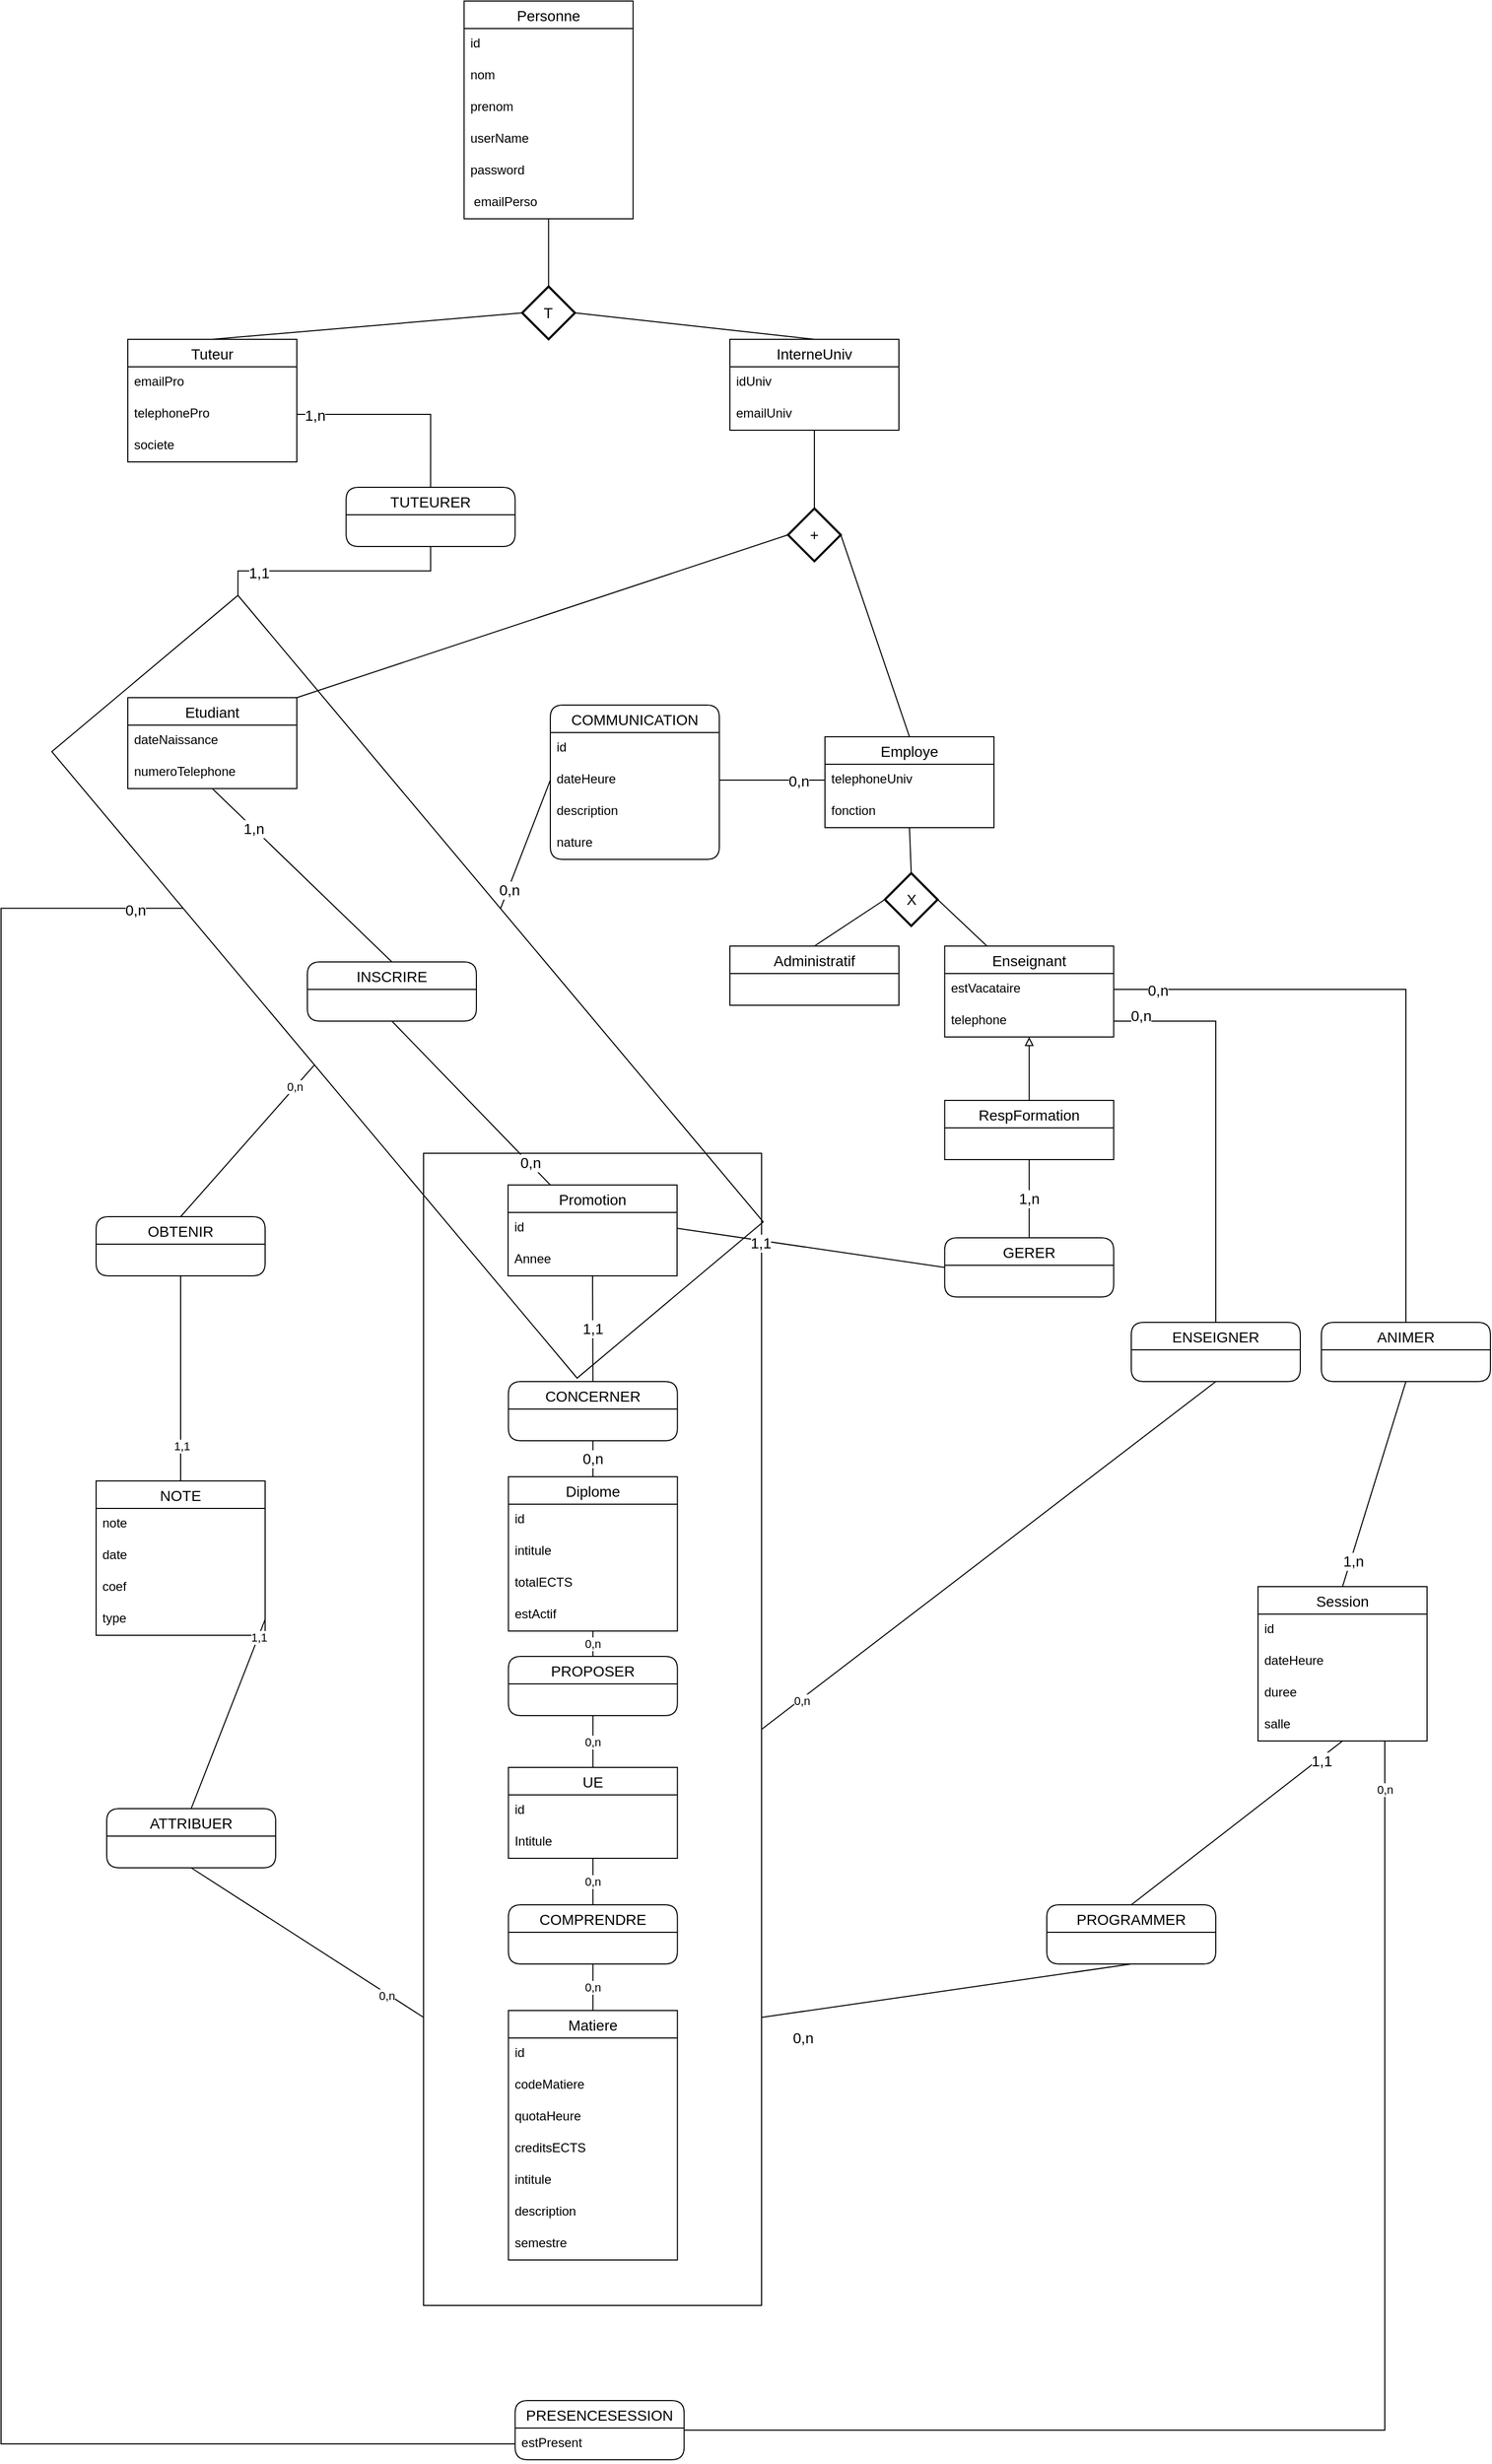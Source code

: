 <mxfile version="14.1.8" type="device"><diagram id="rpFKfoeSvzgaJjMg5E3Y" name="Page-1"><mxGraphModel dx="1463" dy="2015" grid="1" gridSize="10" guides="1" tooltips="1" connect="1" arrows="1" fold="1" page="1" pageScale="1" pageWidth="827" pageHeight="1169" math="0" shadow="0"><root><mxCell id="0"/><mxCell id="1" parent="0"/><mxCell id="FFL7MFZienqglVboOI_r-2" style="rounded=0;orthogonalLoop=1;jettySize=auto;html=1;exitX=0;exitY=0.75;exitDx=0;exitDy=0;entryX=0.5;entryY=1;entryDx=0;entryDy=0;endArrow=none;endFill=0;" parent="1" source="j563xRHMM8mKRZZIL-Bn-172" target="FFL7MFZienqglVboOI_r-1" edge="1"><mxGeometry relative="1" as="geometry"><mxPoint x="340" y="1718" as="targetPoint"/></mxGeometry></mxCell><mxCell id="FFL7MFZienqglVboOI_r-5" value="0,n" style="edgeLabel;html=1;align=center;verticalAlign=middle;resizable=0;points=[];" parent="FFL7MFZienqglVboOI_r-2" vertex="1" connectable="0"><mxGeometry x="-0.685" y="2" relative="1" as="geometry"><mxPoint as="offset"/></mxGeometry></mxCell><mxCell id="j563xRHMM8mKRZZIL-Bn-172" value="" style="rounded=0;whiteSpace=wrap;html=1;startSize=26;fontSize=14;fillColor=none;" parent="1" vertex="1"><mxGeometry x="440" y="900" width="320" height="1090" as="geometry"/></mxCell><mxCell id="j563xRHMM8mKRZZIL-Bn-251" value="" style="rounded=0;whiteSpace=wrap;html=1;startSize=26;fontSize=14;rotation=50;fillColor=none;" parent="1" vertex="1"><mxGeometry x="37.98" y="627.5" width="773.66" height="230" as="geometry"/></mxCell><mxCell id="j563xRHMM8mKRZZIL-Bn-14" value="0,n" style="edgeStyle=orthogonalEdgeStyle;rounded=0;orthogonalLoop=1;jettySize=auto;html=1;endArrow=none;endFill=0;" parent="1" source="j563xRHMM8mKRZZIL-Bn-1" target="j563xRHMM8mKRZZIL-Bn-10" edge="1"><mxGeometry relative="1" as="geometry"/></mxCell><mxCell id="j563xRHMM8mKRZZIL-Bn-1" value="Matiere" style="swimlane;fontStyle=0;childLayout=stackLayout;horizontal=1;startSize=26;horizontalStack=0;resizeParent=1;resizeParentMax=0;resizeLast=0;collapsible=1;marginBottom=0;align=center;fontSize=14;" parent="1" vertex="1"><mxGeometry x="520.32" y="1711" width="160" height="236" as="geometry"/></mxCell><mxCell id="j563xRHMM8mKRZZIL-Bn-2" value="id" style="text;strokeColor=none;fillColor=none;spacingLeft=4;spacingRight=4;overflow=hidden;rotatable=0;points=[[0,0.5],[1,0.5]];portConstraint=eastwest;fontSize=12;" parent="j563xRHMM8mKRZZIL-Bn-1" vertex="1"><mxGeometry y="26" width="160" height="30" as="geometry"/></mxCell><mxCell id="j563xRHMM8mKRZZIL-Bn-34" value="codeMatiere" style="text;strokeColor=none;fillColor=none;spacingLeft=4;spacingRight=4;overflow=hidden;rotatable=0;points=[[0,0.5],[1,0.5]];portConstraint=eastwest;fontSize=12;" parent="j563xRHMM8mKRZZIL-Bn-1" vertex="1"><mxGeometry y="56" width="160" height="30" as="geometry"/></mxCell><mxCell id="j563xRHMM8mKRZZIL-Bn-35" value="quotaHeure" style="text;strokeColor=none;fillColor=none;spacingLeft=4;spacingRight=4;overflow=hidden;rotatable=0;points=[[0,0.5],[1,0.5]];portConstraint=eastwest;fontSize=12;" parent="j563xRHMM8mKRZZIL-Bn-1" vertex="1"><mxGeometry y="86" width="160" height="30" as="geometry"/></mxCell><mxCell id="j563xRHMM8mKRZZIL-Bn-36" value="creditsECTS" style="text;strokeColor=none;fillColor=none;spacingLeft=4;spacingRight=4;overflow=hidden;rotatable=0;points=[[0,0.5],[1,0.5]];portConstraint=eastwest;fontSize=12;" parent="j563xRHMM8mKRZZIL-Bn-1" vertex="1"><mxGeometry y="116" width="160" height="30" as="geometry"/></mxCell><mxCell id="j563xRHMM8mKRZZIL-Bn-37" value="intitule" style="text;strokeColor=none;fillColor=none;spacingLeft=4;spacingRight=4;overflow=hidden;rotatable=0;points=[[0,0.5],[1,0.5]];portConstraint=eastwest;fontSize=12;" parent="j563xRHMM8mKRZZIL-Bn-1" vertex="1"><mxGeometry y="146" width="160" height="30" as="geometry"/></mxCell><mxCell id="j563xRHMM8mKRZZIL-Bn-38" value="description" style="text;strokeColor=none;fillColor=none;spacingLeft=4;spacingRight=4;overflow=hidden;rotatable=0;points=[[0,0.5],[1,0.5]];portConstraint=eastwest;fontSize=12;" parent="j563xRHMM8mKRZZIL-Bn-1" vertex="1"><mxGeometry y="176" width="160" height="30" as="geometry"/></mxCell><mxCell id="j563xRHMM8mKRZZIL-Bn-106" value="semestre" style="text;strokeColor=none;fillColor=none;spacingLeft=4;spacingRight=4;overflow=hidden;rotatable=0;points=[[0,0.5],[1,0.5]];portConstraint=eastwest;fontSize=12;" parent="j563xRHMM8mKRZZIL-Bn-1" vertex="1"><mxGeometry y="206" width="160" height="30" as="geometry"/></mxCell><mxCell id="j563xRHMM8mKRZZIL-Bn-31" value="0,n" style="edgeStyle=orthogonalEdgeStyle;rounded=0;orthogonalLoop=1;jettySize=auto;html=1;exitX=0.5;exitY=0;exitDx=0;exitDy=0;entryX=0.5;entryY=1;entryDx=0;entryDy=0;endArrow=none;endFill=0;" parent="1" source="j563xRHMM8mKRZZIL-Bn-10" target="j563xRHMM8mKRZZIL-Bn-26" edge="1"><mxGeometry relative="1" as="geometry"/></mxCell><mxCell id="j563xRHMM8mKRZZIL-Bn-10" value="COMPRENDRE" style="swimlane;fontStyle=0;childLayout=stackLayout;horizontal=1;startSize=26;horizontalStack=0;resizeParent=1;resizeParentMax=0;resizeLast=0;collapsible=1;marginBottom=0;align=center;fontSize=14;rounded=1;" parent="1" vertex="1"><mxGeometry x="520.32" y="1611" width="160" height="56" as="geometry"/></mxCell><mxCell id="j563xRHMM8mKRZZIL-Bn-138" value="0,n" style="edgeStyle=none;rounded=0;orthogonalLoop=1;jettySize=auto;html=1;exitX=0.5;exitY=0;exitDx=0;exitDy=0;entryX=0.5;entryY=1;entryDx=0;entryDy=0;startSize=26;endArrow=none;endFill=0;fontSize=14;" parent="1" source="j563xRHMM8mKRZZIL-Bn-18" target="j563xRHMM8mKRZZIL-Bn-115" edge="1"><mxGeometry relative="1" as="geometry"/></mxCell><mxCell id="j563xRHMM8mKRZZIL-Bn-18" value="Diplome" style="swimlane;fontStyle=0;childLayout=stackLayout;horizontal=1;startSize=26;horizontalStack=0;resizeParent=1;resizeParentMax=0;resizeLast=0;collapsible=1;marginBottom=0;align=center;fontSize=14;" parent="1" vertex="1"><mxGeometry x="520.32" y="1206" width="160" height="146" as="geometry"/></mxCell><mxCell id="j563xRHMM8mKRZZIL-Bn-19" value="id" style="text;strokeColor=none;fillColor=none;spacingLeft=4;spacingRight=4;overflow=hidden;rotatable=0;points=[[0,0.5],[1,0.5]];portConstraint=eastwest;fontSize=12;" parent="j563xRHMM8mKRZZIL-Bn-18" vertex="1"><mxGeometry y="26" width="160" height="30" as="geometry"/></mxCell><mxCell id="j563xRHMM8mKRZZIL-Bn-40" value="intitule" style="text;strokeColor=none;fillColor=none;spacingLeft=4;spacingRight=4;overflow=hidden;rotatable=0;points=[[0,0.5],[1,0.5]];portConstraint=eastwest;fontSize=12;" parent="j563xRHMM8mKRZZIL-Bn-18" vertex="1"><mxGeometry y="56" width="160" height="30" as="geometry"/></mxCell><mxCell id="j563xRHMM8mKRZZIL-Bn-112" value="totalECTS" style="text;strokeColor=none;fillColor=none;spacingLeft=4;spacingRight=4;overflow=hidden;rotatable=0;points=[[0,0.5],[1,0.5]];portConstraint=eastwest;fontSize=12;" parent="j563xRHMM8mKRZZIL-Bn-18" vertex="1"><mxGeometry y="86" width="160" height="30" as="geometry"/></mxCell><mxCell id="hlmZRe7ERdt_33pC8Czv-1" value="estActif" style="text;strokeColor=none;fillColor=none;spacingLeft=4;spacingRight=4;overflow=hidden;rotatable=0;points=[[0,0.5],[1,0.5]];portConstraint=eastwest;fontSize=12;" parent="j563xRHMM8mKRZZIL-Bn-18" vertex="1"><mxGeometry y="116" width="160" height="30" as="geometry"/></mxCell><mxCell id="j563xRHMM8mKRZZIL-Bn-29" value="0,n" style="edgeStyle=orthogonalEdgeStyle;rounded=0;orthogonalLoop=1;jettySize=auto;html=1;exitX=0.5;exitY=0;exitDx=0;exitDy=0;entryX=0.5;entryY=1;entryDx=0;entryDy=0;endArrow=none;endFill=0;" parent="1" source="j563xRHMM8mKRZZIL-Bn-25" target="j563xRHMM8mKRZZIL-Bn-18" edge="1"><mxGeometry relative="1" as="geometry"/></mxCell><mxCell id="j563xRHMM8mKRZZIL-Bn-25" value="PROPOSER" style="swimlane;fontStyle=0;childLayout=stackLayout;horizontal=1;startSize=26;horizontalStack=0;resizeParent=1;resizeParentMax=0;resizeLast=0;collapsible=1;marginBottom=0;align=center;fontSize=14;rounded=1;" parent="1" vertex="1"><mxGeometry x="520.32" y="1376" width="160" height="56" as="geometry"/></mxCell><mxCell id="j563xRHMM8mKRZZIL-Bn-28" value="0,n" style="edgeStyle=orthogonalEdgeStyle;rounded=0;orthogonalLoop=1;jettySize=auto;html=1;exitX=0.5;exitY=0;exitDx=0;exitDy=0;entryX=0.5;entryY=1;entryDx=0;entryDy=0;endArrow=none;endFill=0;" parent="1" source="j563xRHMM8mKRZZIL-Bn-26" target="j563xRHMM8mKRZZIL-Bn-25" edge="1"><mxGeometry relative="1" as="geometry"/></mxCell><mxCell id="j563xRHMM8mKRZZIL-Bn-26" value="UE" style="swimlane;fontStyle=0;childLayout=stackLayout;horizontal=1;startSize=26;horizontalStack=0;resizeParent=1;resizeParentMax=0;resizeLast=0;collapsible=1;marginBottom=0;align=center;fontSize=14;" parent="1" vertex="1"><mxGeometry x="520.32" y="1481" width="160" height="86" as="geometry"/></mxCell><mxCell id="j563xRHMM8mKRZZIL-Bn-27" value="id" style="text;strokeColor=none;fillColor=none;spacingLeft=4;spacingRight=4;overflow=hidden;rotatable=0;points=[[0,0.5],[1,0.5]];portConstraint=eastwest;fontSize=12;" parent="j563xRHMM8mKRZZIL-Bn-26" vertex="1"><mxGeometry y="26" width="160" height="30" as="geometry"/></mxCell><mxCell id="j563xRHMM8mKRZZIL-Bn-39" value="Intitule" style="text;strokeColor=none;fillColor=none;spacingLeft=4;spacingRight=4;overflow=hidden;rotatable=0;points=[[0,0.5],[1,0.5]];portConstraint=eastwest;fontSize=12;" parent="j563xRHMM8mKRZZIL-Bn-26" vertex="1"><mxGeometry y="56" width="160" height="30" as="geometry"/></mxCell><mxCell id="j563xRHMM8mKRZZIL-Bn-57" value="InterneUniv" style="swimlane;fontStyle=0;childLayout=stackLayout;horizontal=1;startSize=26;horizontalStack=0;resizeParent=1;resizeParentMax=0;resizeLast=0;collapsible=1;marginBottom=0;align=center;fontSize=14;" parent="1" vertex="1"><mxGeometry x="730.01" y="130" width="160" height="86" as="geometry"/></mxCell><mxCell id="j563xRHMM8mKRZZIL-Bn-58" value="idUniv" style="text;strokeColor=none;fillColor=none;spacingLeft=4;spacingRight=4;overflow=hidden;rotatable=0;points=[[0,0.5],[1,0.5]];portConstraint=eastwest;fontSize=12;" parent="j563xRHMM8mKRZZIL-Bn-57" vertex="1"><mxGeometry y="26" width="160" height="30" as="geometry"/></mxCell><mxCell id="j563xRHMM8mKRZZIL-Bn-59" value="emailUniv" style="text;strokeColor=none;fillColor=none;spacingLeft=4;spacingRight=4;overflow=hidden;rotatable=0;points=[[0,0.5],[1,0.5]];portConstraint=eastwest;fontSize=12;" parent="j563xRHMM8mKRZZIL-Bn-57" vertex="1"><mxGeometry y="56" width="160" height="30" as="geometry"/></mxCell><mxCell id="j563xRHMM8mKRZZIL-Bn-61" value="Personne" style="swimlane;fontStyle=0;childLayout=stackLayout;horizontal=1;startSize=26;horizontalStack=0;resizeParent=1;resizeParentMax=0;resizeLast=0;collapsible=1;marginBottom=0;align=center;fontSize=14;" parent="1" vertex="1"><mxGeometry x="478.34" y="-190" width="160" height="206" as="geometry"/></mxCell><mxCell id="j563xRHMM8mKRZZIL-Bn-62" value="id" style="text;strokeColor=none;fillColor=none;spacingLeft=4;spacingRight=4;overflow=hidden;rotatable=0;points=[[0,0.5],[1,0.5]];portConstraint=eastwest;fontSize=12;" parent="j563xRHMM8mKRZZIL-Bn-61" vertex="1"><mxGeometry y="26" width="160" height="30" as="geometry"/></mxCell><mxCell id="j563xRHMM8mKRZZIL-Bn-63" value="nom" style="text;strokeColor=none;fillColor=none;spacingLeft=4;spacingRight=4;overflow=hidden;rotatable=0;points=[[0,0.5],[1,0.5]];portConstraint=eastwest;fontSize=12;" parent="j563xRHMM8mKRZZIL-Bn-61" vertex="1"><mxGeometry y="56" width="160" height="30" as="geometry"/></mxCell><mxCell id="j563xRHMM8mKRZZIL-Bn-64" value="prenom" style="text;strokeColor=none;fillColor=none;spacingLeft=4;spacingRight=4;overflow=hidden;rotatable=0;points=[[0,0.5],[1,0.5]];portConstraint=eastwest;fontSize=12;" parent="j563xRHMM8mKRZZIL-Bn-61" vertex="1"><mxGeometry y="86" width="160" height="30" as="geometry"/></mxCell><mxCell id="6xv1GOKm6Z95DP7xtfan-1" value="userName" style="text;strokeColor=none;fillColor=none;spacingLeft=4;spacingRight=4;overflow=hidden;rotatable=0;points=[[0,0.5],[1,0.5]];portConstraint=eastwest;fontSize=12;" parent="j563xRHMM8mKRZZIL-Bn-61" vertex="1"><mxGeometry y="116" width="160" height="30" as="geometry"/></mxCell><mxCell id="6xv1GOKm6Z95DP7xtfan-2" value="password" style="text;strokeColor=none;fillColor=none;spacingLeft=4;spacingRight=4;overflow=hidden;rotatable=0;points=[[0,0.5],[1,0.5]];portConstraint=eastwest;fontSize=12;" parent="j563xRHMM8mKRZZIL-Bn-61" vertex="1"><mxGeometry y="146" width="160" height="30" as="geometry"/></mxCell><mxCell id="6xv1GOKm6Z95DP7xtfan-4" value=" emailPerso" style="text;strokeColor=none;fillColor=none;spacingLeft=4;spacingRight=4;overflow=hidden;rotatable=0;points=[[0,0.5],[1,0.5]];portConstraint=eastwest;fontSize=12;" parent="j563xRHMM8mKRZZIL-Bn-61" vertex="1"><mxGeometry y="176" width="160" height="30" as="geometry"/></mxCell><mxCell id="j563xRHMM8mKRZZIL-Bn-66" value="Tuteur" style="swimlane;fontStyle=0;childLayout=stackLayout;horizontal=1;startSize=26;horizontalStack=0;resizeParent=1;resizeParentMax=0;resizeLast=0;collapsible=1;marginBottom=0;align=center;fontSize=14;" parent="1" vertex="1"><mxGeometry x="160" y="130" width="160" height="116" as="geometry"/></mxCell><mxCell id="j563xRHMM8mKRZZIL-Bn-67" value="emailPro" style="text;strokeColor=none;fillColor=none;spacingLeft=4;spacingRight=4;overflow=hidden;rotatable=0;points=[[0,0.5],[1,0.5]];portConstraint=eastwest;fontSize=12;" parent="j563xRHMM8mKRZZIL-Bn-66" vertex="1"><mxGeometry y="26" width="160" height="30" as="geometry"/></mxCell><mxCell id="j563xRHMM8mKRZZIL-Bn-68" value="telephonePro" style="text;strokeColor=none;fillColor=none;spacingLeft=4;spacingRight=4;overflow=hidden;rotatable=0;points=[[0,0.5],[1,0.5]];portConstraint=eastwest;fontSize=12;" parent="j563xRHMM8mKRZZIL-Bn-66" vertex="1"><mxGeometry y="56" width="160" height="30" as="geometry"/></mxCell><mxCell id="j563xRHMM8mKRZZIL-Bn-69" value="societe" style="text;strokeColor=none;fillColor=none;spacingLeft=4;spacingRight=4;overflow=hidden;rotatable=0;points=[[0,0.5],[1,0.5]];portConstraint=eastwest;fontSize=12;" parent="j563xRHMM8mKRZZIL-Bn-66" vertex="1"><mxGeometry y="86" width="160" height="30" as="geometry"/></mxCell><mxCell id="j563xRHMM8mKRZZIL-Bn-93" style="rounded=0;orthogonalLoop=1;jettySize=auto;html=1;exitX=1;exitY=0;exitDx=0;exitDy=0;entryX=0;entryY=0.5;entryDx=0;entryDy=0;entryPerimeter=0;startSize=26;endArrow=none;endFill=0;fontSize=14;" parent="1" source="j563xRHMM8mKRZZIL-Bn-70" target="j563xRHMM8mKRZZIL-Bn-223" edge="1"><mxGeometry relative="1" as="geometry"><mxPoint x="778.35" y="406" as="targetPoint"/></mxGeometry></mxCell><mxCell id="j563xRHMM8mKRZZIL-Bn-150" style="edgeStyle=none;rounded=0;orthogonalLoop=1;jettySize=auto;html=1;exitX=0.5;exitY=0;exitDx=0;exitDy=0;startSize=26;endArrow=none;endFill=0;fontSize=14;entryX=0;entryY=0.5;entryDx=0;entryDy=0;" parent="1" source="j563xRHMM8mKRZZIL-Bn-251" target="j563xRHMM8mKRZZIL-Bn-247" edge="1"><mxGeometry relative="1" as="geometry"><mxPoint x="490" y="610" as="targetPoint"/></mxGeometry></mxCell><mxCell id="j563xRHMM8mKRZZIL-Bn-211" value="0,n" style="edgeLabel;html=1;align=center;verticalAlign=middle;resizable=0;points=[];fontSize=14;" parent="j563xRHMM8mKRZZIL-Bn-150" vertex="1" connectable="0"><mxGeometry x="-0.698" y="-1" relative="1" as="geometry"><mxPoint as="offset"/></mxGeometry></mxCell><mxCell id="j563xRHMM8mKRZZIL-Bn-70" value="Etudiant" style="swimlane;fontStyle=0;childLayout=stackLayout;horizontal=1;startSize=26;horizontalStack=0;resizeParent=1;resizeParentMax=0;resizeLast=0;collapsible=1;marginBottom=0;align=center;fontSize=14;" parent="1" vertex="1"><mxGeometry x="160" y="469" width="160" height="86" as="geometry"/></mxCell><mxCell id="j563xRHMM8mKRZZIL-Bn-71" value="dateNaissance" style="text;strokeColor=none;fillColor=none;spacingLeft=4;spacingRight=4;overflow=hidden;rotatable=0;points=[[0,0.5],[1,0.5]];portConstraint=eastwest;fontSize=12;" parent="j563xRHMM8mKRZZIL-Bn-70" vertex="1"><mxGeometry y="26" width="160" height="30" as="geometry"/></mxCell><mxCell id="j563xRHMM8mKRZZIL-Bn-73" value="numeroTelephone" style="text;strokeColor=none;fillColor=none;spacingLeft=4;spacingRight=4;overflow=hidden;rotatable=0;points=[[0,0.5],[1,0.5]];portConstraint=eastwest;fontSize=12;" parent="j563xRHMM8mKRZZIL-Bn-70" vertex="1"><mxGeometry y="56" width="160" height="30" as="geometry"/></mxCell><mxCell id="j563xRHMM8mKRZZIL-Bn-149" style="edgeStyle=none;rounded=0;orthogonalLoop=1;jettySize=auto;html=1;exitX=0;exitY=0.5;exitDx=0;exitDy=0;startSize=26;endArrow=none;endFill=0;fontSize=14;entryX=1;entryY=0.5;entryDx=0;entryDy=0;" parent="1" source="j563xRHMM8mKRZZIL-Bn-153" target="j563xRHMM8mKRZZIL-Bn-247" edge="1"><mxGeometry relative="1" as="geometry"><mxPoint x="730.01" y="551" as="sourcePoint"/><mxPoint x="770" y="610" as="targetPoint"/></mxGeometry></mxCell><mxCell id="j563xRHMM8mKRZZIL-Bn-210" value="0,n" style="edgeLabel;html=1;align=center;verticalAlign=middle;resizable=0;points=[];fontSize=14;" parent="j563xRHMM8mKRZZIL-Bn-149" vertex="1" connectable="0"><mxGeometry x="-0.492" y="1" relative="1" as="geometry"><mxPoint as="offset"/></mxGeometry></mxCell><mxCell id="j563xRHMM8mKRZZIL-Bn-155" style="edgeStyle=none;rounded=0;orthogonalLoop=1;jettySize=auto;html=1;exitX=0.5;exitY=0;exitDx=0;exitDy=0;entryX=0;entryY=0.5;entryDx=0;entryDy=0;entryPerimeter=0;startSize=26;endArrow=none;endFill=0;fontSize=14;" parent="1" source="j563xRHMM8mKRZZIL-Bn-74" target="j563xRHMM8mKRZZIL-Bn-221" edge="1"><mxGeometry relative="1" as="geometry"><mxPoint x="870.02" y="675.0" as="targetPoint"/></mxGeometry></mxCell><mxCell id="j563xRHMM8mKRZZIL-Bn-74" value="Administratif" style="swimlane;fontStyle=0;childLayout=stackLayout;horizontal=1;startSize=26;horizontalStack=0;resizeParent=1;resizeParentMax=0;resizeLast=0;collapsible=1;marginBottom=0;align=center;fontSize=14;" parent="1" vertex="1"><mxGeometry x="730.01" y="704" width="160" height="56" as="geometry"/></mxCell><mxCell id="j563xRHMM8mKRZZIL-Bn-127" value="1,n" style="edgeStyle=none;rounded=0;orthogonalLoop=1;jettySize=auto;html=1;exitX=0.5;exitY=1;exitDx=0;exitDy=0;entryX=0.5;entryY=0;entryDx=0;entryDy=0;startSize=26;endArrow=none;endFill=0;fontSize=14;" parent="1" source="j563xRHMM8mKRZZIL-Bn-78" target="j563xRHMM8mKRZZIL-Bn-126" edge="1"><mxGeometry relative="1" as="geometry"/></mxCell><mxCell id="j563xRHMM8mKRZZIL-Bn-232" style="edgeStyle=none;rounded=0;orthogonalLoop=1;jettySize=auto;html=1;exitX=0.5;exitY=0;exitDx=0;exitDy=0;entryX=0.5;entryY=1;entryDx=0;entryDy=0;startSize=26;endArrow=block;endFill=0;fontSize=14;" parent="1" source="j563xRHMM8mKRZZIL-Bn-78" target="j563xRHMM8mKRZZIL-Bn-82" edge="1"><mxGeometry relative="1" as="geometry"/></mxCell><mxCell id="j563xRHMM8mKRZZIL-Bn-78" value="RespFormation" style="swimlane;fontStyle=0;childLayout=stackLayout;horizontal=1;startSize=26;horizontalStack=0;resizeParent=1;resizeParentMax=0;resizeLast=0;collapsible=1;marginBottom=0;align=center;fontSize=14;" parent="1" vertex="1"><mxGeometry x="933.35" y="850" width="160" height="56" as="geometry"/></mxCell><mxCell id="j563xRHMM8mKRZZIL-Bn-164" style="edgeStyle=orthogonalEdgeStyle;rounded=0;orthogonalLoop=1;jettySize=auto;html=1;exitX=1;exitY=0.5;exitDx=0;exitDy=0;entryX=0.5;entryY=0;entryDx=0;entryDy=0;startSize=26;endArrow=none;endFill=0;fontSize=14;" parent="1" source="j563xRHMM8mKRZZIL-Bn-97" target="j563xRHMM8mKRZZIL-Bn-162" edge="1"><mxGeometry relative="1" as="geometry"/></mxCell><mxCell id="j563xRHMM8mKRZZIL-Bn-218" value="0,n" style="edgeLabel;html=1;align=center;verticalAlign=middle;resizable=0;points=[];fontSize=14;" parent="j563xRHMM8mKRZZIL-Bn-164" vertex="1" connectable="0"><mxGeometry x="-0.869" y="5" relative="1" as="geometry"><mxPoint as="offset"/></mxGeometry></mxCell><mxCell id="j563xRHMM8mKRZZIL-Bn-166" style="edgeStyle=orthogonalEdgeStyle;rounded=0;orthogonalLoop=1;jettySize=auto;html=1;exitX=1;exitY=0.5;exitDx=0;exitDy=0;entryX=0.5;entryY=0;entryDx=0;entryDy=0;startSize=26;endArrow=none;endFill=0;fontSize=14;" parent="1" source="j563xRHMM8mKRZZIL-Bn-83" target="j563xRHMM8mKRZZIL-Bn-163" edge="1"><mxGeometry relative="1" as="geometry"/></mxCell><mxCell id="j563xRHMM8mKRZZIL-Bn-220" value="0,n" style="edgeLabel;html=1;align=center;verticalAlign=middle;resizable=0;points=[];fontSize=14;" parent="j563xRHMM8mKRZZIL-Bn-166" vertex="1" connectable="0"><mxGeometry x="-0.86" y="-1" relative="1" as="geometry"><mxPoint as="offset"/></mxGeometry></mxCell><mxCell id="j563xRHMM8mKRZZIL-Bn-82" value="Enseignant" style="swimlane;fontStyle=0;childLayout=stackLayout;horizontal=1;startSize=26;horizontalStack=0;resizeParent=1;resizeParentMax=0;resizeLast=0;collapsible=1;marginBottom=0;align=center;fontSize=14;" parent="1" vertex="1"><mxGeometry x="933.35" y="704" width="160" height="86" as="geometry"/></mxCell><mxCell id="j563xRHMM8mKRZZIL-Bn-83" value="estVacataire" style="text;strokeColor=none;fillColor=none;spacingLeft=4;spacingRight=4;overflow=hidden;rotatable=0;points=[[0,0.5],[1,0.5]];portConstraint=eastwest;fontSize=12;" parent="j563xRHMM8mKRZZIL-Bn-82" vertex="1"><mxGeometry y="26" width="160" height="30" as="geometry"/></mxCell><mxCell id="j563xRHMM8mKRZZIL-Bn-97" value="telephone" style="text;strokeColor=none;fillColor=none;spacingLeft=4;spacingRight=4;overflow=hidden;rotatable=0;points=[[0,0.5],[1,0.5]];portConstraint=eastwest;fontSize=12;" parent="j563xRHMM8mKRZZIL-Bn-82" vertex="1"><mxGeometry y="56" width="160" height="30" as="geometry"/></mxCell><mxCell id="j563xRHMM8mKRZZIL-Bn-90" style="edgeStyle=orthogonalEdgeStyle;rounded=0;orthogonalLoop=1;jettySize=auto;html=1;exitX=0.5;exitY=0;exitDx=0;exitDy=0;exitPerimeter=0;entryX=0.5;entryY=1;entryDx=0;entryDy=0;startSize=26;endArrow=none;endFill=0;fontSize=14;" parent="1" source="j563xRHMM8mKRZZIL-Bn-231" target="j563xRHMM8mKRZZIL-Bn-61" edge="1"><mxGeometry relative="1" as="geometry"><mxPoint x="558.335" y="200" as="sourcePoint"/></mxGeometry></mxCell><mxCell id="j563xRHMM8mKRZZIL-Bn-131" style="edgeStyle=none;rounded=0;orthogonalLoop=1;jettySize=auto;html=1;exitX=1;exitY=0.5;exitDx=0;exitDy=0;exitPerimeter=0;entryX=0.5;entryY=0;entryDx=0;entryDy=0;startSize=26;endArrow=none;endFill=0;fontSize=14;" parent="1" source="j563xRHMM8mKRZZIL-Bn-231" target="j563xRHMM8mKRZZIL-Bn-57" edge="1"><mxGeometry relative="1" as="geometry"><mxPoint x="590" y="110" as="sourcePoint"/></mxGeometry></mxCell><mxCell id="j563xRHMM8mKRZZIL-Bn-132" style="edgeStyle=none;rounded=0;orthogonalLoop=1;jettySize=auto;html=1;exitX=0;exitY=0.5;exitDx=0;exitDy=0;exitPerimeter=0;entryX=0.5;entryY=0;entryDx=0;entryDy=0;startSize=26;endArrow=none;endFill=0;fontSize=14;" parent="1" source="j563xRHMM8mKRZZIL-Bn-231" target="j563xRHMM8mKRZZIL-Bn-66" edge="1"><mxGeometry relative="1" as="geometry"><mxPoint x="526.67" y="110" as="sourcePoint"/></mxGeometry></mxCell><mxCell id="j563xRHMM8mKRZZIL-Bn-92" style="edgeStyle=orthogonalEdgeStyle;rounded=0;orthogonalLoop=1;jettySize=auto;html=1;exitX=0.5;exitY=0;exitDx=0;exitDy=0;exitPerimeter=0;entryX=0.5;entryY=1;entryDx=0;entryDy=0;startSize=26;endArrow=none;endFill=0;fontSize=14;" parent="1" source="j563xRHMM8mKRZZIL-Bn-223" target="j563xRHMM8mKRZZIL-Bn-57" edge="1"><mxGeometry relative="1" as="geometry"><mxPoint x="810.015" y="366" as="sourcePoint"/></mxGeometry></mxCell><mxCell id="j563xRHMM8mKRZZIL-Bn-98" value="Session" style="swimlane;fontStyle=0;childLayout=stackLayout;horizontal=1;startSize=26;horizontalStack=0;resizeParent=1;resizeParentMax=0;resizeLast=0;collapsible=1;marginBottom=0;align=center;fontSize=14;" parent="1" vertex="1"><mxGeometry x="1230" y="1310" width="160" height="146" as="geometry"/></mxCell><mxCell id="j563xRHMM8mKRZZIL-Bn-99" value="id" style="text;strokeColor=none;fillColor=none;spacingLeft=4;spacingRight=4;overflow=hidden;rotatable=0;points=[[0,0.5],[1,0.5]];portConstraint=eastwest;fontSize=12;" parent="j563xRHMM8mKRZZIL-Bn-98" vertex="1"><mxGeometry y="26" width="160" height="30" as="geometry"/></mxCell><mxCell id="j563xRHMM8mKRZZIL-Bn-100" value="dateHeure" style="text;strokeColor=none;fillColor=none;spacingLeft=4;spacingRight=4;overflow=hidden;rotatable=0;points=[[0,0.5],[1,0.5]];portConstraint=eastwest;fontSize=12;" parent="j563xRHMM8mKRZZIL-Bn-98" vertex="1"><mxGeometry y="56" width="160" height="30" as="geometry"/></mxCell><mxCell id="j563xRHMM8mKRZZIL-Bn-101" value="duree" style="text;strokeColor=none;fillColor=none;spacingLeft=4;spacingRight=4;overflow=hidden;rotatable=0;points=[[0,0.5],[1,0.5]];portConstraint=eastwest;fontSize=12;" parent="j563xRHMM8mKRZZIL-Bn-98" vertex="1"><mxGeometry y="86" width="160" height="30" as="geometry"/></mxCell><mxCell id="j563xRHMM8mKRZZIL-Bn-177" value="salle" style="text;strokeColor=none;fillColor=none;spacingLeft=4;spacingRight=4;overflow=hidden;rotatable=0;points=[[0,0.5],[1,0.5]];portConstraint=eastwest;fontSize=12;" parent="j563xRHMM8mKRZZIL-Bn-98" vertex="1"><mxGeometry y="116" width="160" height="30" as="geometry"/></mxCell><mxCell id="j563xRHMM8mKRZZIL-Bn-107" value="Promotion" style="swimlane;fontStyle=0;childLayout=stackLayout;horizontal=1;startSize=26;horizontalStack=0;resizeParent=1;resizeParentMax=0;resizeLast=0;collapsible=1;marginBottom=0;align=center;fontSize=14;" parent="1" vertex="1"><mxGeometry x="520" y="930" width="160" height="86" as="geometry"/></mxCell><mxCell id="j563xRHMM8mKRZZIL-Bn-108" value="id" style="text;strokeColor=none;fillColor=none;spacingLeft=4;spacingRight=4;overflow=hidden;rotatable=0;points=[[0,0.5],[1,0.5]];portConstraint=eastwest;fontSize=12;" parent="j563xRHMM8mKRZZIL-Bn-107" vertex="1"><mxGeometry y="26" width="160" height="30" as="geometry"/></mxCell><mxCell id="j563xRHMM8mKRZZIL-Bn-120" value="Annee" style="text;strokeColor=none;fillColor=none;spacingLeft=4;spacingRight=4;overflow=hidden;rotatable=0;points=[[0,0.5],[1,0.5]];portConstraint=eastwest;fontSize=12;" parent="j563xRHMM8mKRZZIL-Bn-107" vertex="1"><mxGeometry y="56" width="160" height="30" as="geometry"/></mxCell><mxCell id="j563xRHMM8mKRZZIL-Bn-139" value="1,1" style="edgeStyle=none;rounded=0;orthogonalLoop=1;jettySize=auto;html=1;exitX=0.5;exitY=0;exitDx=0;exitDy=0;entryX=0.5;entryY=1;entryDx=0;entryDy=0;startSize=26;endArrow=none;endFill=0;fontSize=14;" parent="1" source="j563xRHMM8mKRZZIL-Bn-115" target="j563xRHMM8mKRZZIL-Bn-107" edge="1"><mxGeometry relative="1" as="geometry"/></mxCell><mxCell id="j563xRHMM8mKRZZIL-Bn-115" value="CONCERNER" style="swimlane;fontStyle=0;childLayout=stackLayout;horizontal=1;startSize=26;horizontalStack=0;resizeParent=1;resizeParentMax=0;resizeLast=0;collapsible=1;marginBottom=0;align=center;fontSize=14;rounded=1;" parent="1" vertex="1"><mxGeometry x="520.32" y="1116" width="160" height="56" as="geometry"/></mxCell><mxCell id="j563xRHMM8mKRZZIL-Bn-130" style="edgeStyle=none;rounded=0;orthogonalLoop=1;jettySize=auto;html=1;exitX=0.5;exitY=1;exitDx=0;exitDy=0;entryX=0.25;entryY=0;entryDx=0;entryDy=0;startSize=26;endArrow=none;endFill=0;fontSize=14;" parent="1" source="j563xRHMM8mKRZZIL-Bn-125" target="j563xRHMM8mKRZZIL-Bn-107" edge="1"><mxGeometry relative="1" as="geometry"/></mxCell><mxCell id="j563xRHMM8mKRZZIL-Bn-208" value="0,n" style="edgeLabel;html=1;align=center;verticalAlign=middle;resizable=0;points=[];fontSize=14;" parent="j563xRHMM8mKRZZIL-Bn-130" vertex="1" connectable="0"><mxGeometry x="0.74" y="1" relative="1" as="geometry"><mxPoint as="offset"/></mxGeometry></mxCell><mxCell id="j563xRHMM8mKRZZIL-Bn-136" style="edgeStyle=none;rounded=0;orthogonalLoop=1;jettySize=auto;html=1;exitX=0.5;exitY=0;exitDx=0;exitDy=0;entryX=0.5;entryY=1;entryDx=0;entryDy=0;startSize=26;endArrow=none;endFill=0;fontSize=14;" parent="1" source="j563xRHMM8mKRZZIL-Bn-125" target="j563xRHMM8mKRZZIL-Bn-70" edge="1"><mxGeometry relative="1" as="geometry"/></mxCell><mxCell id="j563xRHMM8mKRZZIL-Bn-209" value="1,n" style="edgeLabel;html=1;align=center;verticalAlign=middle;resizable=0;points=[];fontSize=14;" parent="j563xRHMM8mKRZZIL-Bn-136" vertex="1" connectable="0"><mxGeometry x="0.539" relative="1" as="geometry"><mxPoint as="offset"/></mxGeometry></mxCell><mxCell id="j563xRHMM8mKRZZIL-Bn-125" value="INSCRIRE" style="swimlane;fontStyle=0;childLayout=stackLayout;horizontal=1;startSize=26;horizontalStack=0;resizeParent=1;resizeParentMax=0;resizeLast=0;collapsible=1;marginBottom=0;align=center;fontSize=14;rounded=1;" parent="1" vertex="1"><mxGeometry x="330" y="719" width="160" height="56" as="geometry"/></mxCell><mxCell id="j563xRHMM8mKRZZIL-Bn-128" style="edgeStyle=none;rounded=0;orthogonalLoop=1;jettySize=auto;html=1;exitX=0;exitY=0.5;exitDx=0;exitDy=0;entryX=1;entryY=0.5;entryDx=0;entryDy=0;startSize=26;endArrow=none;endFill=0;fontSize=14;" parent="1" source="j563xRHMM8mKRZZIL-Bn-126" target="j563xRHMM8mKRZZIL-Bn-108" edge="1"><mxGeometry relative="1" as="geometry"/></mxCell><mxCell id="j563xRHMM8mKRZZIL-Bn-212" value="1,1" style="edgeLabel;html=1;align=center;verticalAlign=middle;resizable=0;points=[];fontSize=14;" parent="j563xRHMM8mKRZZIL-Bn-128" vertex="1" connectable="0"><mxGeometry x="0.378" y="2" relative="1" as="geometry"><mxPoint as="offset"/></mxGeometry></mxCell><mxCell id="j563xRHMM8mKRZZIL-Bn-126" value="GERER" style="swimlane;fontStyle=0;childLayout=stackLayout;horizontal=1;startSize=26;horizontalStack=0;resizeParent=1;resizeParentMax=0;resizeLast=0;collapsible=1;marginBottom=0;align=center;fontSize=14;rounded=1;" parent="1" vertex="1"><mxGeometry x="933.35" y="980" width="160" height="56" as="geometry"/></mxCell><mxCell id="j563xRHMM8mKRZZIL-Bn-135" style="edgeStyle=orthogonalEdgeStyle;rounded=0;orthogonalLoop=1;jettySize=auto;html=1;exitX=0.5;exitY=0;exitDx=0;exitDy=0;entryX=1;entryY=0.5;entryDx=0;entryDy=0;startSize=26;endArrow=none;endFill=0;fontSize=14;" parent="1" source="j563xRHMM8mKRZZIL-Bn-133" target="j563xRHMM8mKRZZIL-Bn-68" edge="1"><mxGeometry relative="1" as="geometry"/></mxCell><mxCell id="j563xRHMM8mKRZZIL-Bn-254" value="1,n" style="edgeLabel;html=1;align=center;verticalAlign=middle;resizable=0;points=[];fontSize=14;" parent="j563xRHMM8mKRZZIL-Bn-135" vertex="1" connectable="0"><mxGeometry x="0.823" y="1" relative="1" as="geometry"><mxPoint as="offset"/></mxGeometry></mxCell><mxCell id="j563xRHMM8mKRZZIL-Bn-252" style="edgeStyle=orthogonalEdgeStyle;rounded=0;orthogonalLoop=1;jettySize=auto;html=1;exitX=0.5;exitY=1;exitDx=0;exitDy=0;entryX=0;entryY=0;entryDx=0;entryDy=0;startSize=26;endArrow=none;endFill=0;fontSize=14;" parent="1" source="j563xRHMM8mKRZZIL-Bn-133" target="j563xRHMM8mKRZZIL-Bn-251" edge="1"><mxGeometry relative="1" as="geometry"/></mxCell><mxCell id="j563xRHMM8mKRZZIL-Bn-253" value="1,1" style="edgeLabel;html=1;align=center;verticalAlign=middle;resizable=0;points=[];fontSize=14;" parent="j563xRHMM8mKRZZIL-Bn-252" vertex="1" connectable="0"><mxGeometry x="0.63" y="2" relative="1" as="geometry"><mxPoint as="offset"/></mxGeometry></mxCell><mxCell id="j563xRHMM8mKRZZIL-Bn-133" value="TUTEURER" style="swimlane;fontStyle=0;childLayout=stackLayout;horizontal=1;startSize=26;horizontalStack=0;resizeParent=1;resizeParentMax=0;resizeLast=0;collapsible=1;marginBottom=0;align=center;fontSize=14;rounded=1;" parent="1" vertex="1"><mxGeometry x="366.67" y="270" width="160" height="56" as="geometry"/></mxCell><mxCell id="j563xRHMM8mKRZZIL-Bn-158" style="edgeStyle=none;rounded=0;orthogonalLoop=1;jettySize=auto;html=1;exitX=0.5;exitY=0;exitDx=0;exitDy=0;entryX=1;entryY=0.5;entryDx=0;entryDy=0;entryPerimeter=0;startSize=26;endArrow=none;endFill=0;fontSize=14;" parent="1" source="j563xRHMM8mKRZZIL-Bn-151" target="j563xRHMM8mKRZZIL-Bn-223" edge="1"><mxGeometry relative="1" as="geometry"><mxPoint x="810.015" y="406" as="targetPoint"/></mxGeometry></mxCell><mxCell id="j563xRHMM8mKRZZIL-Bn-151" value="Employe" style="swimlane;fontStyle=0;childLayout=stackLayout;horizontal=1;startSize=26;horizontalStack=0;resizeParent=1;resizeParentMax=0;resizeLast=0;collapsible=1;marginBottom=0;align=center;fontSize=14;" parent="1" vertex="1"><mxGeometry x="820" y="506" width="160" height="86" as="geometry"/></mxCell><mxCell id="j563xRHMM8mKRZZIL-Bn-153" value="telephoneUniv" style="text;strokeColor=none;fillColor=none;spacingLeft=4;spacingRight=4;overflow=hidden;rotatable=0;points=[[0,0.5],[1,0.5]];portConstraint=eastwest;fontSize=12;" parent="j563xRHMM8mKRZZIL-Bn-151" vertex="1"><mxGeometry y="26" width="160" height="30" as="geometry"/></mxCell><mxCell id="j563xRHMM8mKRZZIL-Bn-159" value="fonction" style="text;strokeColor=none;fillColor=none;spacingLeft=4;spacingRight=4;overflow=hidden;rotatable=0;points=[[0,0.5],[1,0.5]];portConstraint=eastwest;fontSize=12;" parent="j563xRHMM8mKRZZIL-Bn-151" vertex="1"><mxGeometry y="56" width="160" height="30" as="geometry"/></mxCell><mxCell id="j563xRHMM8mKRZZIL-Bn-157" style="edgeStyle=none;rounded=0;orthogonalLoop=1;jettySize=auto;html=1;exitX=0.5;exitY=0;exitDx=0;exitDy=0;exitPerimeter=0;entryX=0.5;entryY=1;entryDx=0;entryDy=0;startSize=26;endArrow=none;endFill=0;fontSize=14;" parent="1" source="j563xRHMM8mKRZZIL-Bn-221" target="j563xRHMM8mKRZZIL-Bn-151" edge="1"><mxGeometry relative="1" as="geometry"><mxPoint x="810.015" y="620.0" as="sourcePoint"/></mxGeometry></mxCell><mxCell id="j563xRHMM8mKRZZIL-Bn-165" style="edgeStyle=none;rounded=0;orthogonalLoop=1;jettySize=auto;html=1;exitX=0.5;exitY=1;exitDx=0;exitDy=0;entryX=1;entryY=0.5;entryDx=0;entryDy=0;startSize=26;endArrow=none;endFill=0;fontSize=14;" parent="1" source="j563xRHMM8mKRZZIL-Bn-162" target="j563xRHMM8mKRZZIL-Bn-172" edge="1"><mxGeometry relative="1" as="geometry"/></mxCell><mxCell id="5TgN7SpA_xDzBviRBjnf-11" value="0,n" style="edgeLabel;html=1;align=center;verticalAlign=middle;resizable=0;points=[];" parent="j563xRHMM8mKRZZIL-Bn-165" vertex="1" connectable="0"><mxGeometry x="0.826" y="1" relative="1" as="geometry"><mxPoint as="offset"/></mxGeometry></mxCell><mxCell id="j563xRHMM8mKRZZIL-Bn-162" value="ENSEIGNER" style="swimlane;fontStyle=0;childLayout=stackLayout;horizontal=1;startSize=26;horizontalStack=0;resizeParent=1;resizeParentMax=0;resizeLast=0;collapsible=1;marginBottom=0;align=center;fontSize=14;rounded=1;" parent="1" vertex="1"><mxGeometry x="1110" y="1060" width="160" height="56" as="geometry"/></mxCell><mxCell id="j563xRHMM8mKRZZIL-Bn-167" style="edgeStyle=none;rounded=0;orthogonalLoop=1;jettySize=auto;html=1;exitX=0.5;exitY=1;exitDx=0;exitDy=0;entryX=0.5;entryY=0;entryDx=0;entryDy=0;startSize=26;endArrow=none;endFill=0;fontSize=14;" parent="1" source="j563xRHMM8mKRZZIL-Bn-163" target="j563xRHMM8mKRZZIL-Bn-98" edge="1"><mxGeometry relative="1" as="geometry"/></mxCell><mxCell id="j563xRHMM8mKRZZIL-Bn-219" value="1,n" style="edgeLabel;html=1;align=center;verticalAlign=middle;resizable=0;points=[];fontSize=14;" parent="j563xRHMM8mKRZZIL-Bn-167" vertex="1" connectable="0"><mxGeometry x="0.741" y="2" relative="1" as="geometry"><mxPoint as="offset"/></mxGeometry></mxCell><mxCell id="j563xRHMM8mKRZZIL-Bn-163" value="ANIMER" style="swimlane;fontStyle=0;childLayout=stackLayout;horizontal=1;startSize=26;horizontalStack=0;resizeParent=1;resizeParentMax=0;resizeLast=0;collapsible=1;marginBottom=0;align=center;fontSize=14;rounded=1;" parent="1" vertex="1"><mxGeometry x="1290" y="1060" width="160" height="56" as="geometry"/></mxCell><mxCell id="j563xRHMM8mKRZZIL-Bn-170" style="edgeStyle=none;rounded=0;orthogonalLoop=1;jettySize=auto;html=1;exitX=0.5;exitY=0;exitDx=0;exitDy=0;entryX=0.5;entryY=1;entryDx=0;entryDy=0;startSize=26;endArrow=none;endFill=0;fontSize=14;" parent="1" source="j563xRHMM8mKRZZIL-Bn-169" target="j563xRHMM8mKRZZIL-Bn-98" edge="1"><mxGeometry relative="1" as="geometry"/></mxCell><mxCell id="j563xRHMM8mKRZZIL-Bn-214" value="1,1" style="edgeLabel;html=1;align=center;verticalAlign=middle;resizable=0;points=[];fontSize=14;" parent="j563xRHMM8mKRZZIL-Bn-170" vertex="1" connectable="0"><mxGeometry x="0.783" y="-3" relative="1" as="geometry"><mxPoint as="offset"/></mxGeometry></mxCell><mxCell id="j563xRHMM8mKRZZIL-Bn-171" style="edgeStyle=none;rounded=0;orthogonalLoop=1;jettySize=auto;html=1;exitX=0.5;exitY=1;exitDx=0;exitDy=0;entryX=1;entryY=0.75;entryDx=0;entryDy=0;startSize=26;endArrow=none;endFill=0;fontSize=14;" parent="1" source="j563xRHMM8mKRZZIL-Bn-169" target="j563xRHMM8mKRZZIL-Bn-172" edge="1"><mxGeometry relative="1" as="geometry"/></mxCell><mxCell id="j563xRHMM8mKRZZIL-Bn-213" value="0,n" style="edgeLabel;html=1;align=center;verticalAlign=middle;resizable=0;points=[];fontSize=14;" parent="j563xRHMM8mKRZZIL-Bn-171" vertex="1" connectable="0"><mxGeometry x="0.782" y="-2" relative="1" as="geometry"><mxPoint x="0.32" y="27" as="offset"/></mxGeometry></mxCell><mxCell id="j563xRHMM8mKRZZIL-Bn-169" value="PROGRAMMER" style="swimlane;fontStyle=0;childLayout=stackLayout;horizontal=1;startSize=26;horizontalStack=0;resizeParent=1;resizeParentMax=0;resizeLast=0;collapsible=1;marginBottom=0;align=center;fontSize=14;rounded=1;" parent="1" vertex="1"><mxGeometry x="1030" y="1611" width="160" height="56" as="geometry"/></mxCell><mxCell id="j563xRHMM8mKRZZIL-Bn-179" style="edgeStyle=orthogonalEdgeStyle;rounded=0;orthogonalLoop=1;jettySize=auto;html=1;exitX=1;exitY=0.5;exitDx=0;exitDy=0;entryX=0.75;entryY=1;entryDx=0;entryDy=0;startSize=26;endArrow=none;endFill=0;fontSize=14;" parent="1" source="j563xRHMM8mKRZZIL-Bn-173" target="j563xRHMM8mKRZZIL-Bn-98" edge="1"><mxGeometry relative="1" as="geometry"/></mxCell><mxCell id="5TgN7SpA_xDzBviRBjnf-12" value="0,n" style="edgeLabel;html=1;align=center;verticalAlign=middle;resizable=0;points=[];" parent="j563xRHMM8mKRZZIL-Bn-179" vertex="1" connectable="0"><mxGeometry x="0.93" relative="1" as="geometry"><mxPoint as="offset"/></mxGeometry></mxCell><mxCell id="j563xRHMM8mKRZZIL-Bn-173" value="PRESENCESESSION" style="swimlane;fontStyle=0;childLayout=stackLayout;horizontal=1;startSize=26;horizontalStack=0;resizeParent=1;resizeParentMax=0;resizeLast=0;collapsible=1;marginBottom=0;align=center;fontSize=14;rounded=1;" parent="1" vertex="1"><mxGeometry x="526.67" y="2080" width="160" height="56" as="geometry"/></mxCell><mxCell id="j563xRHMM8mKRZZIL-Bn-174" value="estPresent" style="text;strokeColor=none;fillColor=none;spacingLeft=4;spacingRight=4;overflow=hidden;rotatable=0;points=[[0,0.5],[1,0.5]];portConstraint=eastwest;fontSize=12;" parent="j563xRHMM8mKRZZIL-Bn-173" vertex="1"><mxGeometry y="26" width="160" height="30" as="geometry"/></mxCell><mxCell id="j563xRHMM8mKRZZIL-Bn-180" style="edgeStyle=orthogonalEdgeStyle;rounded=0;orthogonalLoop=1;jettySize=auto;html=1;exitX=0.25;exitY=1;exitDx=0;exitDy=0;entryX=0;entryY=0.5;entryDx=0;entryDy=0;startSize=26;endArrow=none;endFill=0;fontSize=14;" parent="1" source="j563xRHMM8mKRZZIL-Bn-251" target="j563xRHMM8mKRZZIL-Bn-174" edge="1"><mxGeometry relative="1" as="geometry"><Array as="points"><mxPoint x="40" y="668"/><mxPoint x="40" y="2121"/></Array><mxPoint x="160" y="540" as="sourcePoint"/></mxGeometry></mxCell><mxCell id="j563xRHMM8mKRZZIL-Bn-216" value="0,n" style="edgeLabel;html=1;align=center;verticalAlign=middle;resizable=0;points=[];fontSize=14;" parent="j563xRHMM8mKRZZIL-Bn-180" vertex="1" connectable="0"><mxGeometry x="-0.957" y="1" relative="1" as="geometry"><mxPoint as="offset"/></mxGeometry></mxCell><mxCell id="j563xRHMM8mKRZZIL-Bn-222" style="rounded=0;orthogonalLoop=1;jettySize=auto;html=1;exitX=1;exitY=0.5;exitDx=0;exitDy=0;exitPerimeter=0;entryX=0.25;entryY=0;entryDx=0;entryDy=0;startSize=26;endArrow=none;endFill=0;fontSize=14;" parent="1" source="j563xRHMM8mKRZZIL-Bn-221" target="j563xRHMM8mKRZZIL-Bn-82" edge="1"><mxGeometry relative="1" as="geometry"/></mxCell><mxCell id="j563xRHMM8mKRZZIL-Bn-221" value="X" style="strokeWidth=2;html=1;shape=mxgraph.flowchart.decision;whiteSpace=wrap;rounded=1;startSize=26;fontSize=14;" parent="1" vertex="1"><mxGeometry x="876.68" y="635" width="50" height="50" as="geometry"/></mxCell><mxCell id="j563xRHMM8mKRZZIL-Bn-223" value="+" style="strokeWidth=2;html=1;shape=mxgraph.flowchart.decision;whiteSpace=wrap;rounded=1;startSize=26;fontSize=14;" parent="1" vertex="1"><mxGeometry x="785.01" y="290" width="50" height="50" as="geometry"/></mxCell><mxCell id="j563xRHMM8mKRZZIL-Bn-231" value="T" style="strokeWidth=2;html=1;shape=mxgraph.flowchart.decision;whiteSpace=wrap;rounded=1;startSize=26;fontSize=14;" parent="1" vertex="1"><mxGeometry x="533.34" y="80" width="50" height="50" as="geometry"/></mxCell><mxCell id="j563xRHMM8mKRZZIL-Bn-246" value="COMMUNICATION" style="swimlane;fontStyle=0;childLayout=stackLayout;horizontal=1;startSize=26;horizontalStack=0;resizeParent=1;resizeParentMax=0;resizeLast=0;collapsible=1;marginBottom=0;align=center;fontSize=14;rounded=1;" parent="1" vertex="1"><mxGeometry x="560" y="476" width="160" height="146" as="geometry"/></mxCell><mxCell id="j563xRHMM8mKRZZIL-Bn-250" value="id" style="text;strokeColor=none;fillColor=none;spacingLeft=4;spacingRight=4;overflow=hidden;rotatable=0;points=[[0,0.5],[1,0.5]];portConstraint=eastwest;fontSize=12;" parent="j563xRHMM8mKRZZIL-Bn-246" vertex="1"><mxGeometry y="26" width="160" height="30" as="geometry"/></mxCell><mxCell id="j563xRHMM8mKRZZIL-Bn-247" value="dateHeure" style="text;strokeColor=none;fillColor=none;spacingLeft=4;spacingRight=4;overflow=hidden;rotatable=0;points=[[0,0.5],[1,0.5]];portConstraint=eastwest;fontSize=12;" parent="j563xRHMM8mKRZZIL-Bn-246" vertex="1"><mxGeometry y="56" width="160" height="30" as="geometry"/></mxCell><mxCell id="j563xRHMM8mKRZZIL-Bn-248" value="description" style="text;strokeColor=none;fillColor=none;spacingLeft=4;spacingRight=4;overflow=hidden;rotatable=0;points=[[0,0.5],[1,0.5]];portConstraint=eastwest;fontSize=12;" parent="j563xRHMM8mKRZZIL-Bn-246" vertex="1"><mxGeometry y="86" width="160" height="30" as="geometry"/></mxCell><mxCell id="j563xRHMM8mKRZZIL-Bn-249" value="nature" style="text;strokeColor=none;fillColor=none;spacingLeft=4;spacingRight=4;overflow=hidden;rotatable=0;points=[[0,0.5],[1,0.5]];portConstraint=eastwest;fontSize=12;" parent="j563xRHMM8mKRZZIL-Bn-246" vertex="1"><mxGeometry y="116" width="160" height="30" as="geometry"/></mxCell><mxCell id="5TgN7SpA_xDzBviRBjnf-1" value="NOTE" style="swimlane;fontStyle=0;childLayout=stackLayout;horizontal=1;startSize=26;horizontalStack=0;resizeParent=1;resizeParentMax=0;resizeLast=0;collapsible=1;marginBottom=0;align=center;fontSize=14;rounded=0;" parent="1" vertex="1"><mxGeometry x="130" y="1210" width="160" height="146" as="geometry"/></mxCell><mxCell id="5TgN7SpA_xDzBviRBjnf-2" value="note" style="text;strokeColor=none;fillColor=none;spacingLeft=4;spacingRight=4;overflow=hidden;rotatable=0;points=[[0,0.5],[1,0.5]];portConstraint=eastwest;fontSize=12;" parent="5TgN7SpA_xDzBviRBjnf-1" vertex="1"><mxGeometry y="26" width="160" height="30" as="geometry"/></mxCell><mxCell id="5TgN7SpA_xDzBviRBjnf-3" value="date" style="text;strokeColor=none;fillColor=none;spacingLeft=4;spacingRight=4;overflow=hidden;rotatable=0;points=[[0,0.5],[1,0.5]];portConstraint=eastwest;fontSize=12;" parent="5TgN7SpA_xDzBviRBjnf-1" vertex="1"><mxGeometry y="56" width="160" height="30" as="geometry"/></mxCell><mxCell id="5TgN7SpA_xDzBviRBjnf-4" value="coef" style="text;strokeColor=none;fillColor=none;spacingLeft=4;spacingRight=4;overflow=hidden;rotatable=0;points=[[0,0.5],[1,0.5]];portConstraint=eastwest;fontSize=12;" parent="5TgN7SpA_xDzBviRBjnf-1" vertex="1"><mxGeometry y="86" width="160" height="30" as="geometry"/></mxCell><mxCell id="5TgN7SpA_xDzBviRBjnf-6" value="type" style="text;strokeColor=none;fillColor=none;spacingLeft=4;spacingRight=4;overflow=hidden;rotatable=0;points=[[0,0.5],[1,0.5]];portConstraint=eastwest;fontSize=12;" parent="5TgN7SpA_xDzBviRBjnf-1" vertex="1"><mxGeometry y="116" width="160" height="30" as="geometry"/></mxCell><mxCell id="FFL7MFZienqglVboOI_r-4" style="rounded=0;orthogonalLoop=1;jettySize=auto;html=1;exitX=0.5;exitY=0;exitDx=0;exitDy=0;entryX=1;entryY=0.5;entryDx=0;entryDy=0;endArrow=none;endFill=0;" parent="1" source="FFL7MFZienqglVboOI_r-1" target="5TgN7SpA_xDzBviRBjnf-6" edge="1"><mxGeometry relative="1" as="geometry"/></mxCell><mxCell id="FFL7MFZienqglVboOI_r-6" value="1,1" style="edgeLabel;html=1;align=center;verticalAlign=middle;resizable=0;points=[];" parent="FFL7MFZienqglVboOI_r-4" vertex="1" connectable="0"><mxGeometry x="0.812" relative="1" as="geometry"><mxPoint as="offset"/></mxGeometry></mxCell><mxCell id="FFL7MFZienqglVboOI_r-1" value="ATTRIBUER" style="swimlane;fontStyle=0;childLayout=stackLayout;horizontal=1;startSize=26;horizontalStack=0;resizeParent=1;resizeParentMax=0;resizeLast=0;collapsible=1;marginBottom=0;align=center;fontSize=14;rounded=1;" parent="1" vertex="1"><mxGeometry x="140.0" y="1520" width="160" height="56" as="geometry"/></mxCell><mxCell id="FFL7MFZienqglVboOI_r-9" style="rounded=0;orthogonalLoop=1;jettySize=auto;html=1;exitX=0.5;exitY=1;exitDx=0;exitDy=0;entryX=0.5;entryY=0;entryDx=0;entryDy=0;endArrow=none;endFill=0;" parent="1" source="FFL7MFZienqglVboOI_r-7" target="5TgN7SpA_xDzBviRBjnf-1" edge="1"><mxGeometry relative="1" as="geometry"/></mxCell><mxCell id="FFL7MFZienqglVboOI_r-11" value="1,1" style="edgeLabel;html=1;align=center;verticalAlign=middle;resizable=0;points=[];" parent="FFL7MFZienqglVboOI_r-9" vertex="1" connectable="0"><mxGeometry x="0.661" y="1" relative="1" as="geometry"><mxPoint as="offset"/></mxGeometry></mxCell><mxCell id="FFL7MFZienqglVboOI_r-7" value="OBTENIR" style="swimlane;fontStyle=0;childLayout=stackLayout;horizontal=1;startSize=26;horizontalStack=0;resizeParent=1;resizeParentMax=0;resizeLast=0;collapsible=1;marginBottom=0;align=center;fontSize=14;rounded=1;" parent="1" vertex="1"><mxGeometry x="130" y="960" width="160" height="56" as="geometry"/></mxCell><mxCell id="FFL7MFZienqglVboOI_r-8" style="rounded=0;orthogonalLoop=1;jettySize=auto;html=1;exitX=0.5;exitY=1;exitDx=0;exitDy=0;entryX=0.5;entryY=0;entryDx=0;entryDy=0;endArrow=none;endFill=0;" parent="1" source="j563xRHMM8mKRZZIL-Bn-251" target="FFL7MFZienqglVboOI_r-7" edge="1"><mxGeometry relative="1" as="geometry"/></mxCell><mxCell id="FFL7MFZienqglVboOI_r-10" value="0,n" style="edgeLabel;html=1;align=center;verticalAlign=middle;resizable=0;points=[];" parent="FFL7MFZienqglVboOI_r-8" vertex="1" connectable="0"><mxGeometry x="-0.707" y="-1" relative="1" as="geometry"><mxPoint as="offset"/></mxGeometry></mxCell></root></mxGraphModel></diagram></mxfile>